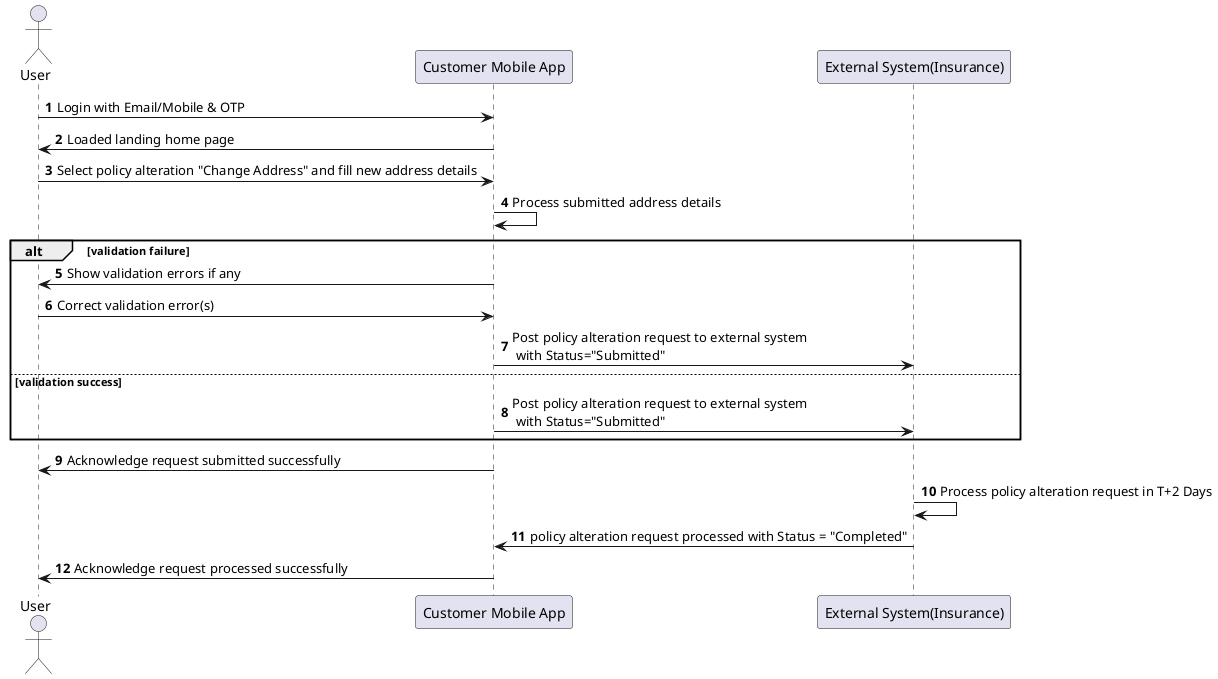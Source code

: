 @startuml
autonumber

actor User as user
participant "Customer Mobile App" as customer_app
participant "External System(Insurance)" as external_sys

user -> customer_app : Login with Email/Mobile & OTP
customer_app -> user: Loaded landing home page
user -> customer_app: Select policy alteration "Change Address" and fill new address details
customer_app -> customer_app: Process submitted address details 
alt validation failure
customer_app -> user: Show validation errors if any
user -> customer_app: Correct validation error(s)
customer_app -> external_sys: Post policy alteration request to external system\n with Status="Submitted"
else validation success
customer_app -> external_sys: Post policy alteration request to external system\n with Status="Submitted"
end
customer_app -> user: Acknowledge request submitted successfully
external_sys -> external_sys: Process policy alteration request in T+2 Days
external_sys -> customer_app: policy alteration request processed with Status = "Completed"
customer_app -> user: Acknowledge request processed successfully
@enduml